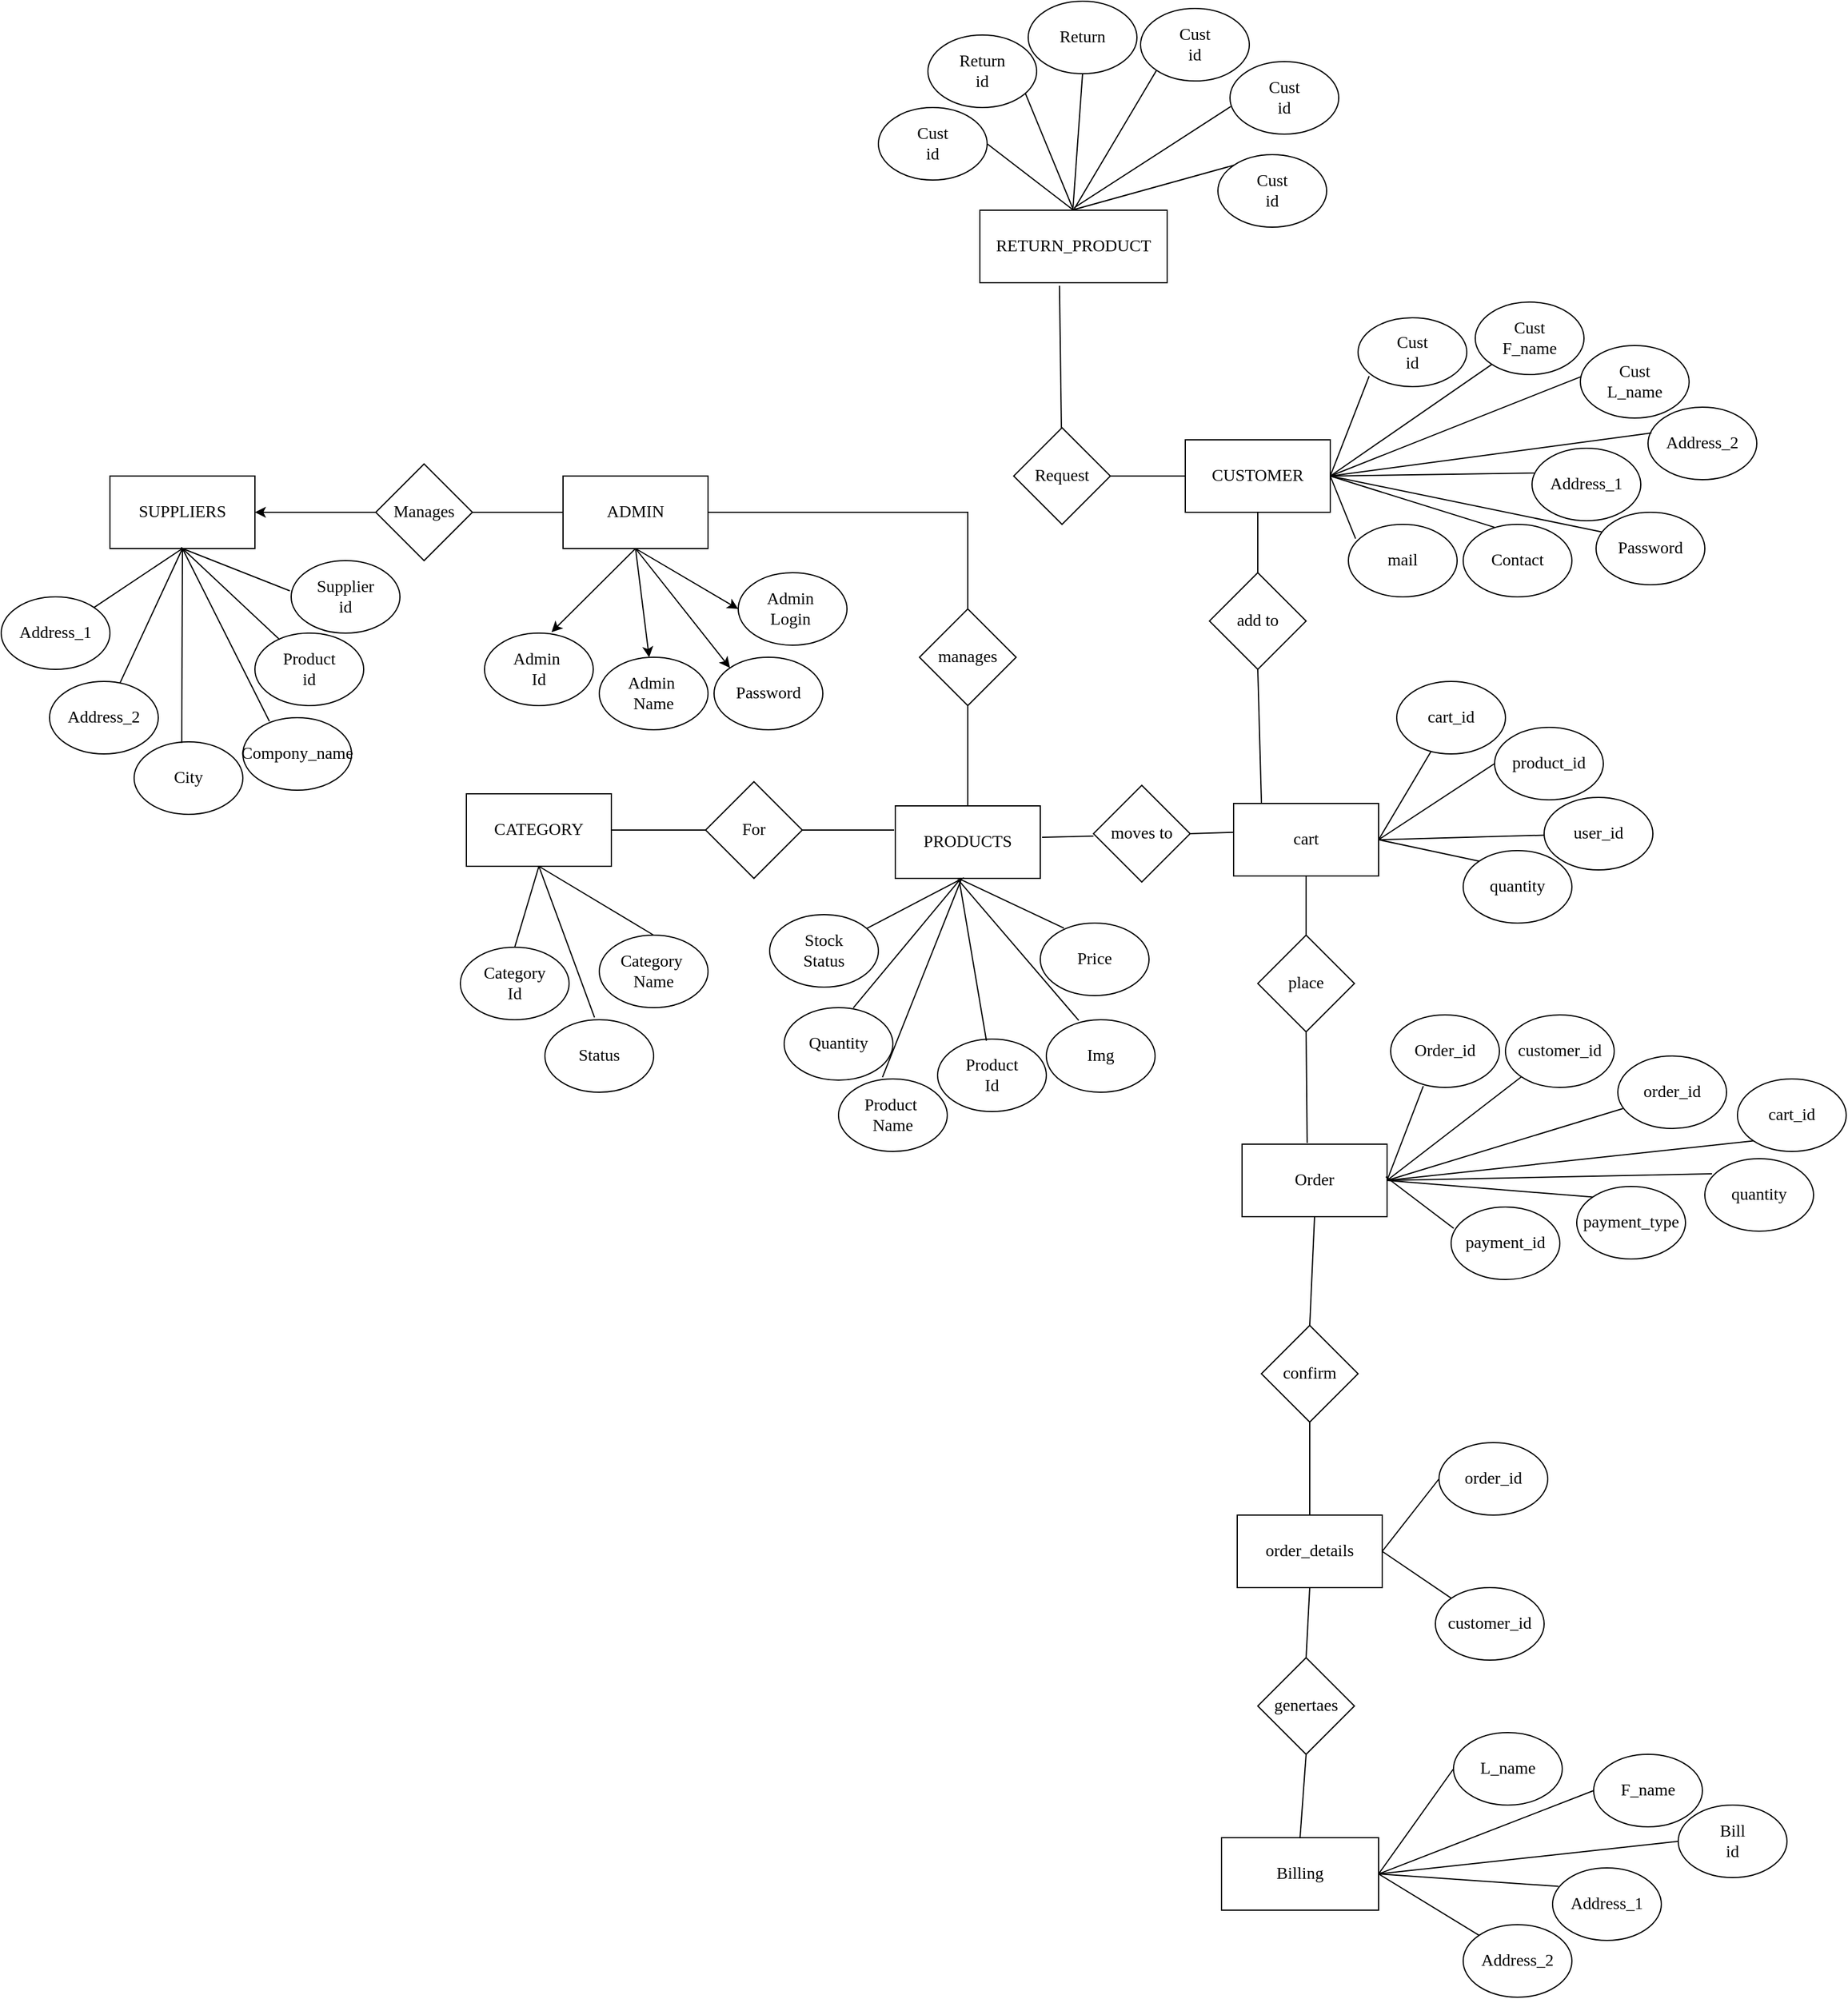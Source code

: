<mxfile>
    <diagram id="DaXE-o2KZrVlD39p2i48" name="Page-1">
        <mxGraphModel dx="4779" dy="4409" grid="0" gridSize="10" guides="1" tooltips="1" connect="1" arrows="1" fold="1" page="1" pageScale="1" pageWidth="1169" pageHeight="1654" background="#ffffff" math="0" shadow="0">
            <root>
                <mxCell id="0"/>
                <mxCell id="1" parent="0"/>
                <mxCell id="168" style="edgeStyle=none;html=1;exitX=0.5;exitY=1;exitDx=0;exitDy=0;entryX=0.616;entryY=-0.012;entryDx=0;entryDy=0;entryPerimeter=0;fillColor=none;strokeColor=#000000;fontColor=#000000;fontFamily=Times New Roman;fontSize=14;" parent="1" source="2" target="3" edge="1">
                    <mxGeometry relative="1" as="geometry"/>
                </mxCell>
                <mxCell id="169" style="edgeStyle=none;html=1;exitX=0.5;exitY=1;exitDx=0;exitDy=0;fillColor=none;strokeColor=#000000;fontColor=#000000;fontFamily=Times New Roman;fontSize=14;" parent="1" source="2" target="4" edge="1">
                    <mxGeometry relative="1" as="geometry"/>
                </mxCell>
                <mxCell id="170" style="edgeStyle=none;html=1;exitX=0.5;exitY=1;exitDx=0;exitDy=0;entryX=0;entryY=0;entryDx=0;entryDy=0;fillColor=none;strokeColor=#000000;fontColor=#000000;fontFamily=Times New Roman;fontSize=14;" parent="1" source="2" target="5" edge="1">
                    <mxGeometry relative="1" as="geometry"/>
                </mxCell>
                <mxCell id="171" style="edgeStyle=none;html=1;exitX=0.5;exitY=1;exitDx=0;exitDy=0;entryX=0;entryY=0.5;entryDx=0;entryDy=0;fillColor=none;strokeColor=#000000;fontColor=#000000;fontFamily=Times New Roman;fontSize=14;" parent="1" source="2" target="6" edge="1">
                    <mxGeometry relative="1" as="geometry"/>
                </mxCell>
                <mxCell id="2" value="ADMIN" style="rounded=0;whiteSpace=wrap;html=1;fillColor=none;strokeColor=#000000;fontColor=#000000;fontFamily=Times New Roman;fontSize=14;" parent="1" vertex="1">
                    <mxGeometry x="357" y="232" width="120" height="60" as="geometry"/>
                </mxCell>
                <mxCell id="3" value="Admin&amp;nbsp;&lt;br style=&quot;font-size: 14px;&quot;&gt;Id" style="ellipse;whiteSpace=wrap;html=1;fillColor=none;strokeColor=#000000;fontColor=#000000;fontFamily=Times New Roman;fontSize=14;" parent="1" vertex="1">
                    <mxGeometry x="292" y="362" width="90" height="60" as="geometry"/>
                </mxCell>
                <mxCell id="4" value="Admin&amp;nbsp;&lt;br style=&quot;font-size: 14px;&quot;&gt;Name" style="ellipse;whiteSpace=wrap;html=1;fillColor=none;strokeColor=#000000;fontColor=#000000;fontFamily=Times New Roman;fontSize=14;" parent="1" vertex="1">
                    <mxGeometry x="387" y="382" width="90" height="60" as="geometry"/>
                </mxCell>
                <mxCell id="5" value="Password" style="ellipse;whiteSpace=wrap;html=1;fillColor=none;strokeColor=#000000;fontColor=#000000;fontFamily=Times New Roman;fontSize=14;" parent="1" vertex="1">
                    <mxGeometry x="482" y="382" width="90" height="60" as="geometry"/>
                </mxCell>
                <mxCell id="6" value="Admin&amp;nbsp;&lt;br style=&quot;font-size: 14px;&quot;&gt;Login&amp;nbsp;" style="ellipse;whiteSpace=wrap;html=1;fillColor=none;strokeColor=#000000;fontColor=#000000;fontFamily=Times New Roman;fontSize=14;" parent="1" vertex="1">
                    <mxGeometry x="502" y="312" width="90" height="60" as="geometry"/>
                </mxCell>
                <mxCell id="13" value="manages" style="rhombus;whiteSpace=wrap;html=1;fillColor=none;strokeColor=#000000;fontColor=#000000;fontFamily=Times New Roman;fontSize=14;" parent="1" vertex="1">
                    <mxGeometry x="652" y="342" width="80" height="80" as="geometry"/>
                </mxCell>
                <mxCell id="14" value="" style="endArrow=none;html=1;entryX=0.5;entryY=0;entryDx=0;entryDy=0;exitX=1;exitY=0.5;exitDx=0;exitDy=0;rounded=0;fillColor=none;strokeColor=#000000;fontColor=#000000;fontFamily=Times New Roman;fontSize=14;" parent="1" source="2" target="13" edge="1">
                    <mxGeometry width="50" height="50" relative="1" as="geometry">
                        <mxPoint x="272" y="252" as="sourcePoint"/>
                        <mxPoint x="322" y="202" as="targetPoint"/>
                        <Array as="points">
                            <mxPoint x="692" y="262"/>
                        </Array>
                    </mxGeometry>
                </mxCell>
                <mxCell id="15" value="PRODUCTS" style="rounded=0;whiteSpace=wrap;html=1;fillColor=none;strokeColor=#000000;fontColor=#000000;fontFamily=Times New Roman;fontSize=14;" parent="1" vertex="1">
                    <mxGeometry x="632" y="505" width="120" height="60" as="geometry"/>
                </mxCell>
                <mxCell id="18" value="Product&lt;br style=&quot;font-size: 14px;&quot;&gt;Id" style="ellipse;whiteSpace=wrap;html=1;fillColor=none;strokeColor=#000000;fontColor=#000000;fontFamily=Times New Roman;fontSize=14;" parent="1" vertex="1">
                    <mxGeometry x="667" y="698" width="90" height="60" as="geometry"/>
                </mxCell>
                <mxCell id="19" value="Product&amp;nbsp;&lt;br style=&quot;font-size: 14px;&quot;&gt;Name" style="ellipse;whiteSpace=wrap;html=1;fillColor=none;strokeColor=#000000;fontColor=#000000;fontFamily=Times New Roman;fontSize=14;" parent="1" vertex="1">
                    <mxGeometry x="585" y="731" width="90" height="60" as="geometry"/>
                </mxCell>
                <mxCell id="20" value="Stock&lt;br style=&quot;font-size: 14px;&quot;&gt;Status" style="ellipse;whiteSpace=wrap;html=1;fillColor=none;strokeColor=#000000;fontColor=#000000;fontFamily=Times New Roman;fontSize=14;" parent="1" vertex="1">
                    <mxGeometry x="528" y="595" width="90" height="60" as="geometry"/>
                </mxCell>
                <mxCell id="21" value="Img" style="ellipse;whiteSpace=wrap;html=1;fillColor=none;strokeColor=#000000;fontColor=#000000;fontFamily=Times New Roman;fontSize=14;" parent="1" vertex="1">
                    <mxGeometry x="757" y="682" width="90" height="60" as="geometry"/>
                </mxCell>
                <mxCell id="28" value="Quantity" style="ellipse;whiteSpace=wrap;html=1;fillColor=none;strokeColor=#000000;fontColor=#000000;fontFamily=Times New Roman;fontSize=14;" parent="1" vertex="1">
                    <mxGeometry x="540" y="672" width="90" height="60" as="geometry"/>
                </mxCell>
                <mxCell id="29" value="Category&lt;br style=&quot;font-size: 14px;&quot;&gt;Id" style="ellipse;whiteSpace=wrap;html=1;fillColor=none;strokeColor=#000000;fontColor=#000000;fontFamily=Times New Roman;fontSize=14;" parent="1" vertex="1">
                    <mxGeometry x="272" y="622" width="90" height="60" as="geometry"/>
                </mxCell>
                <mxCell id="30" value="CATEGORY" style="rounded=0;whiteSpace=wrap;html=1;fillColor=none;strokeColor=#000000;fontColor=#000000;fontFamily=Times New Roman;fontSize=14;" parent="1" vertex="1">
                    <mxGeometry x="277" y="495" width="120" height="60" as="geometry"/>
                </mxCell>
                <mxCell id="32" value="For" style="rhombus;whiteSpace=wrap;html=1;fillColor=none;strokeColor=#000000;fontColor=#000000;fontFamily=Times New Roman;fontSize=14;" parent="1" vertex="1">
                    <mxGeometry x="475" y="485" width="80" height="80" as="geometry"/>
                </mxCell>
                <mxCell id="35" value="Category&amp;nbsp;&lt;br style=&quot;font-size: 14px;&quot;&gt;Name" style="ellipse;whiteSpace=wrap;html=1;fillColor=none;strokeColor=#000000;fontColor=#000000;fontFamily=Times New Roman;fontSize=14;" parent="1" vertex="1">
                    <mxGeometry x="387" y="612" width="90" height="60" as="geometry"/>
                </mxCell>
                <mxCell id="38" value="Status" style="ellipse;whiteSpace=wrap;html=1;fillColor=none;strokeColor=#000000;fontColor=#000000;fontFamily=Times New Roman;fontSize=14;" parent="1" vertex="1">
                    <mxGeometry x="342" y="682" width="90" height="60" as="geometry"/>
                </mxCell>
                <mxCell id="40" value="moves to" style="rhombus;whiteSpace=wrap;html=1;fillColor=none;strokeColor=#000000;fontColor=#000000;fontFamily=Times New Roman;fontSize=14;" parent="1" vertex="1">
                    <mxGeometry x="796" y="488" width="80" height="80" as="geometry"/>
                </mxCell>
                <mxCell id="42" value="Billing" style="rounded=0;whiteSpace=wrap;html=1;fillColor=none;strokeColor=#000000;fontColor=#000000;fontFamily=Times New Roman;fontSize=14;" parent="1" vertex="1">
                    <mxGeometry x="902" y="1359" width="130" height="60" as="geometry"/>
                </mxCell>
                <mxCell id="44" value="Price" style="ellipse;whiteSpace=wrap;html=1;fillColor=none;strokeColor=#000000;fontColor=#000000;fontFamily=Times New Roman;fontSize=14;" parent="1" vertex="1">
                    <mxGeometry x="752" y="602" width="90" height="60" as="geometry"/>
                </mxCell>
                <mxCell id="46" value="Bill&lt;br style=&quot;font-size: 14px;&quot;&gt;id" style="ellipse;whiteSpace=wrap;html=1;fillColor=none;strokeColor=#000000;fontColor=#000000;fontFamily=Times New Roman;fontSize=14;" parent="1" vertex="1">
                    <mxGeometry x="1280" y="1332" width="90" height="60" as="geometry"/>
                </mxCell>
                <mxCell id="47" value="F_name" style="ellipse;whiteSpace=wrap;html=1;fillColor=none;strokeColor=#000000;fontColor=#000000;fontFamily=Times New Roman;fontSize=14;" parent="1" vertex="1">
                    <mxGeometry x="1210" y="1290" width="90" height="60" as="geometry"/>
                </mxCell>
                <mxCell id="48" value="L_name" style="ellipse;whiteSpace=wrap;html=1;fillColor=none;strokeColor=#000000;fontColor=#000000;fontFamily=Times New Roman;fontSize=14;" parent="1" vertex="1">
                    <mxGeometry x="1094" y="1272" width="90" height="60" as="geometry"/>
                </mxCell>
                <mxCell id="50" value="Address_1" style="ellipse;whiteSpace=wrap;html=1;fillColor=none;strokeColor=#000000;fontColor=#000000;fontFamily=Times New Roman;fontSize=14;" parent="1" vertex="1">
                    <mxGeometry x="1176" y="1384" width="90" height="60" as="geometry"/>
                </mxCell>
                <mxCell id="52" value="Address_2" style="ellipse;whiteSpace=wrap;html=1;fillColor=none;strokeColor=#000000;fontColor=#000000;fontFamily=Times New Roman;fontSize=14;" parent="1" vertex="1">
                    <mxGeometry x="1102" y="1431" width="90" height="60" as="geometry"/>
                </mxCell>
                <mxCell id="57" value="add to" style="rhombus;whiteSpace=wrap;html=1;fillColor=none;strokeColor=#000000;fontColor=#000000;fontFamily=Times New Roman;fontSize=14;" parent="1" vertex="1">
                    <mxGeometry x="892" y="312" width="80" height="80" as="geometry"/>
                </mxCell>
                <mxCell id="58" value="CUSTOMER" style="rounded=0;whiteSpace=wrap;html=1;direction=east;fillColor=none;strokeColor=#000000;fontColor=#000000;fontFamily=Times New Roman;fontSize=14;" parent="1" vertex="1">
                    <mxGeometry x="872" y="202" width="120" height="60" as="geometry"/>
                </mxCell>
                <mxCell id="60" value="" style="endArrow=none;html=1;entryX=0.5;entryY=0;entryDx=0;entryDy=0;exitX=0.5;exitY=1;exitDx=0;exitDy=0;fillColor=none;strokeColor=#000000;fontColor=#000000;fontFamily=Times New Roman;fontSize=14;" parent="1" source="58" target="57" edge="1">
                    <mxGeometry width="50" height="50" relative="1" as="geometry">
                        <mxPoint x="1262" y="262" as="sourcePoint"/>
                        <mxPoint x="1312" y="212" as="targetPoint"/>
                    </mxGeometry>
                </mxCell>
                <mxCell id="61" value="Cust&lt;br style=&quot;font-size: 14px;&quot;&gt;id" style="ellipse;whiteSpace=wrap;html=1;fillColor=none;strokeColor=#000000;fontColor=#000000;fontFamily=Times New Roman;fontSize=14;" parent="1" vertex="1">
                    <mxGeometry x="1015" y="101" width="90" height="57" as="geometry"/>
                </mxCell>
                <mxCell id="62" value="Cust&lt;br style=&quot;font-size: 14px;&quot;&gt;F_name" style="ellipse;whiteSpace=wrap;html=1;fillColor=none;strokeColor=#000000;fontColor=#000000;fontFamily=Times New Roman;fontSize=14;" parent="1" vertex="1">
                    <mxGeometry x="1112" y="88" width="90" height="60" as="geometry"/>
                </mxCell>
                <mxCell id="63" value="Password" style="ellipse;whiteSpace=wrap;html=1;fillColor=none;strokeColor=#000000;fontColor=#000000;fontFamily=Times New Roman;fontSize=14;" parent="1" vertex="1">
                    <mxGeometry x="1212" y="262" width="90" height="60" as="geometry"/>
                </mxCell>
                <mxCell id="65" value="Cust&lt;br style=&quot;font-size: 14px;&quot;&gt;L_name" style="ellipse;whiteSpace=wrap;html=1;fillColor=none;strokeColor=#000000;fontColor=#000000;fontFamily=Times New Roman;fontSize=14;" parent="1" vertex="1">
                    <mxGeometry x="1199" y="124" width="90" height="60" as="geometry"/>
                </mxCell>
                <mxCell id="67" value="Address_1" style="ellipse;whiteSpace=wrap;html=1;fillColor=none;strokeColor=#000000;fontColor=#000000;fontFamily=Times New Roman;fontSize=14;" parent="1" vertex="1">
                    <mxGeometry x="1159" y="209" width="90" height="60" as="geometry"/>
                </mxCell>
                <mxCell id="68" value="Address_2" style="ellipse;whiteSpace=wrap;html=1;fillColor=none;strokeColor=#000000;fontColor=#000000;fontFamily=Times New Roman;fontSize=14;" parent="1" vertex="1">
                    <mxGeometry x="1255" y="175" width="90" height="60" as="geometry"/>
                </mxCell>
                <mxCell id="69" value="Contact" style="ellipse;whiteSpace=wrap;html=1;fillColor=none;strokeColor=#000000;fontColor=#000000;fontFamily=Times New Roman;fontSize=14;" parent="1" vertex="1">
                    <mxGeometry x="1102" y="272" width="90" height="60" as="geometry"/>
                </mxCell>
                <mxCell id="70" value="mail" style="ellipse;whiteSpace=wrap;html=1;fillColor=none;strokeColor=#000000;fontColor=#000000;fontFamily=Times New Roman;fontSize=14;" parent="1" vertex="1">
                    <mxGeometry x="1007" y="272" width="90" height="60" as="geometry"/>
                </mxCell>
                <mxCell id="79" value="Manages" style="rhombus;whiteSpace=wrap;html=1;fillColor=none;strokeColor=#000000;fontColor=#000000;fontFamily=Times New Roman;fontSize=14;" parent="1" vertex="1">
                    <mxGeometry x="202" y="222" width="80" height="80" as="geometry"/>
                </mxCell>
                <mxCell id="80" value="" style="endArrow=none;html=1;rounded=0;entryX=0;entryY=0.5;entryDx=0;entryDy=0;exitX=1;exitY=0.5;exitDx=0;exitDy=0;fillColor=none;strokeColor=#000000;fontColor=#000000;fontFamily=Times New Roman;fontSize=14;" parent="1" source="79" target="2" edge="1">
                    <mxGeometry width="50" height="50" relative="1" as="geometry">
                        <mxPoint x="352" y="332" as="sourcePoint"/>
                        <mxPoint x="402" y="282" as="targetPoint"/>
                    </mxGeometry>
                </mxCell>
                <mxCell id="81" value="SUPPLIERS" style="rounded=0;whiteSpace=wrap;html=1;fillColor=none;strokeColor=#000000;fontColor=#000000;fontFamily=Times New Roman;fontSize=14;" parent="1" vertex="1">
                    <mxGeometry x="-18" y="232" width="120" height="60" as="geometry"/>
                </mxCell>
                <mxCell id="83" value="Supplier&lt;br style=&quot;font-size: 14px;&quot;&gt;id" style="ellipse;whiteSpace=wrap;html=1;fillColor=none;strokeColor=#000000;fontColor=#000000;fontFamily=Times New Roman;fontSize=14;" parent="1" vertex="1">
                    <mxGeometry x="132" y="302" width="90" height="60" as="geometry"/>
                </mxCell>
                <mxCell id="84" value="Product&lt;br style=&quot;font-size: 14px;&quot;&gt;id" style="ellipse;whiteSpace=wrap;html=1;fillColor=none;strokeColor=#000000;fontColor=#000000;fontFamily=Times New Roman;fontSize=14;" parent="1" vertex="1">
                    <mxGeometry x="102" y="362" width="90" height="60" as="geometry"/>
                </mxCell>
                <mxCell id="89" value="Compony_name" style="ellipse;whiteSpace=wrap;html=1;fillColor=none;strokeColor=#000000;fontColor=#000000;fontFamily=Times New Roman;fontSize=14;" parent="1" vertex="1">
                    <mxGeometry x="92" y="432" width="90" height="60" as="geometry"/>
                </mxCell>
                <mxCell id="90" value="Address_1" style="ellipse;whiteSpace=wrap;html=1;fillColor=none;strokeColor=#000000;fontColor=#000000;fontFamily=Times New Roman;fontSize=14;" parent="1" vertex="1">
                    <mxGeometry x="-108" y="332" width="90" height="60" as="geometry"/>
                </mxCell>
                <mxCell id="91" value="Address_2" style="ellipse;whiteSpace=wrap;html=1;fillColor=none;strokeColor=#000000;fontColor=#000000;fontFamily=Times New Roman;fontSize=14;" parent="1" vertex="1">
                    <mxGeometry x="-68" y="402" width="90" height="60" as="geometry"/>
                </mxCell>
                <mxCell id="92" value="City" style="ellipse;whiteSpace=wrap;html=1;fillColor=none;strokeColor=#000000;fontColor=#000000;fontFamily=Times New Roman;fontSize=14;" parent="1" vertex="1">
                    <mxGeometry x="2" y="452" width="90" height="60" as="geometry"/>
                </mxCell>
                <mxCell id="98" value="Request" style="rhombus;whiteSpace=wrap;html=1;fillColor=none;strokeColor=#000000;fontColor=#000000;fontFamily=Times New Roman;fontSize=14;" parent="1" vertex="1">
                    <mxGeometry x="730" y="192" width="80" height="80" as="geometry"/>
                </mxCell>
                <mxCell id="99" value="RETURN_PRODUCT" style="rounded=0;whiteSpace=wrap;html=1;fillColor=none;strokeColor=#000000;fontColor=#000000;fontFamily=Times New Roman;fontSize=14;" parent="1" vertex="1">
                    <mxGeometry x="702" y="12" width="155" height="60" as="geometry"/>
                </mxCell>
                <mxCell id="102" value="Return&lt;br style=&quot;font-size: 14px;&quot;&gt;id" style="ellipse;whiteSpace=wrap;html=1;fillColor=none;strokeColor=#000000;fontColor=#000000;fontFamily=Times New Roman;fontSize=14;" parent="1" vertex="1">
                    <mxGeometry x="659" y="-133" width="90" height="60" as="geometry"/>
                </mxCell>
                <mxCell id="103" value="Return" style="ellipse;whiteSpace=wrap;html=1;fillColor=none;strokeColor=#000000;fontColor=#000000;fontFamily=Times New Roman;fontSize=14;" parent="1" vertex="1">
                    <mxGeometry x="742" y="-161" width="90" height="60" as="geometry"/>
                </mxCell>
                <mxCell id="104" value="Cust&lt;br style=&quot;font-size: 14px;&quot;&gt;id" style="ellipse;whiteSpace=wrap;html=1;fillColor=none;strokeColor=#000000;fontColor=#000000;fontFamily=Times New Roman;fontSize=14;" parent="1" vertex="1">
                    <mxGeometry x="909" y="-111" width="90" height="60" as="geometry"/>
                </mxCell>
                <mxCell id="105" value="Cust&lt;br style=&quot;font-size: 14px;&quot;&gt;id" style="ellipse;whiteSpace=wrap;html=1;fillColor=none;strokeColor=#000000;fontColor=#000000;fontFamily=Times New Roman;fontSize=14;" parent="1" vertex="1">
                    <mxGeometry x="899" y="-34" width="90" height="60" as="geometry"/>
                </mxCell>
                <mxCell id="106" value="Cust&lt;br style=&quot;font-size: 14px;&quot;&gt;id" style="ellipse;whiteSpace=wrap;html=1;fillColor=none;strokeColor=#000000;fontColor=#000000;fontFamily=Times New Roman;fontSize=14;" parent="1" vertex="1">
                    <mxGeometry x="835" y="-155" width="90" height="60" as="geometry"/>
                </mxCell>
                <mxCell id="107" value="Cust&lt;br style=&quot;font-size: 14px;&quot;&gt;id" style="ellipse;whiteSpace=wrap;html=1;fillColor=none;strokeColor=#000000;fontColor=#000000;fontFamily=Times New Roman;fontSize=14;" parent="1" vertex="1">
                    <mxGeometry x="618" y="-73" width="90" height="60" as="geometry"/>
                </mxCell>
                <mxCell id="115" value="Order" style="rounded=0;whiteSpace=wrap;html=1;fillColor=none;strokeColor=#000000;fontColor=#000000;fontFamily=Times New Roman;fontSize=14;" parent="1" vertex="1">
                    <mxGeometry x="919" y="785" width="120" height="60" as="geometry"/>
                </mxCell>
                <mxCell id="116" value="customer_id" style="ellipse;whiteSpace=wrap;html=1;fillColor=none;strokeColor=#000000;fontColor=#000000;fontFamily=Times New Roman;fontSize=14;" parent="1" vertex="1">
                    <mxGeometry x="1137" y="678" width="90" height="60" as="geometry"/>
                </mxCell>
                <mxCell id="117" value="Order_id" style="ellipse;whiteSpace=wrap;html=1;fillColor=none;strokeColor=#000000;fontColor=#000000;fontFamily=Times New Roman;fontSize=14;" parent="1" vertex="1">
                    <mxGeometry x="1042" y="678" width="90" height="60" as="geometry"/>
                </mxCell>
                <mxCell id="118" value="cart_id" style="ellipse;whiteSpace=wrap;html=1;fillColor=none;strokeColor=#000000;fontColor=#000000;fontFamily=Times New Roman;fontSize=14;" parent="1" vertex="1">
                    <mxGeometry x="1329" y="731" width="90" height="60" as="geometry"/>
                </mxCell>
                <mxCell id="119" value="order_id" style="ellipse;whiteSpace=wrap;html=1;fillColor=none;strokeColor=#000000;fontColor=#000000;fontFamily=Times New Roman;fontSize=14;" parent="1" vertex="1">
                    <mxGeometry x="1230" y="712" width="90" height="60" as="geometry"/>
                </mxCell>
                <mxCell id="120" value="payment_type" style="ellipse;whiteSpace=wrap;html=1;fillColor=none;strokeColor=#000000;fontColor=#000000;fontFamily=Times New Roman;fontSize=14;" parent="1" vertex="1">
                    <mxGeometry x="1196" y="820" width="90" height="60" as="geometry"/>
                </mxCell>
                <mxCell id="121" value="payment_id" style="ellipse;whiteSpace=wrap;html=1;fillColor=none;strokeColor=#000000;fontColor=#000000;fontFamily=Times New Roman;fontSize=14;" parent="1" vertex="1">
                    <mxGeometry x="1092" y="837" width="90" height="60" as="geometry"/>
                </mxCell>
                <mxCell id="122" value="quantity" style="ellipse;whiteSpace=wrap;html=1;fillColor=none;strokeColor=#000000;fontColor=#000000;fontFamily=Times New Roman;fontSize=14;" parent="1" vertex="1">
                    <mxGeometry x="1302" y="797" width="90" height="60" as="geometry"/>
                </mxCell>
                <mxCell id="134" value="confirm" style="rhombus;whiteSpace=wrap;html=1;fillColor=none;strokeColor=#000000;fontColor=#000000;fontFamily=Times New Roman;fontSize=14;" parent="1" vertex="1">
                    <mxGeometry x="935" y="935" width="80" height="80" as="geometry"/>
                </mxCell>
                <mxCell id="139" value="order_details" style="rounded=0;whiteSpace=wrap;html=1;fillColor=none;strokeColor=#000000;fontColor=#000000;fontFamily=Times New Roman;fontSize=14;" parent="1" vertex="1">
                    <mxGeometry x="915" y="1092" width="120" height="60" as="geometry"/>
                </mxCell>
                <mxCell id="141" value="customer_id" style="ellipse;whiteSpace=wrap;html=1;fillColor=none;strokeColor=#000000;fontColor=#000000;fontFamily=Times New Roman;fontSize=14;" parent="1" vertex="1">
                    <mxGeometry x="1079" y="1152" width="90" height="60" as="geometry"/>
                </mxCell>
                <mxCell id="142" value="order_id" style="ellipse;whiteSpace=wrap;html=1;fillColor=none;strokeColor=#000000;fontColor=#000000;fontFamily=Times New Roman;fontSize=14;" parent="1" vertex="1">
                    <mxGeometry x="1082" y="1032" width="90" height="60" as="geometry"/>
                </mxCell>
                <mxCell id="145" value="genertaes" style="rhombus;whiteSpace=wrap;html=1;fillColor=none;strokeColor=#000000;fontColor=#000000;fontFamily=Times New Roman;fontSize=14;" parent="1" vertex="1">
                    <mxGeometry x="932" y="1210" width="80" height="80" as="geometry"/>
                </mxCell>
                <mxCell id="146" value="" style="endArrow=none;html=1;entryX=0.5;entryY=1;entryDx=0;entryDy=0;exitX=0.5;exitY=0;exitDx=0;exitDy=0;fillColor=none;strokeColor=#000000;fontColor=#000000;fontFamily=Times New Roman;fontSize=14;" parent="1" source="145" target="139" edge="1">
                    <mxGeometry width="50" height="50" relative="1" as="geometry">
                        <mxPoint x="1192" y="1002" as="sourcePoint"/>
                        <mxPoint x="1242" y="952" as="targetPoint"/>
                    </mxGeometry>
                </mxCell>
                <mxCell id="147" value="" style="endArrow=none;html=1;entryX=0.5;entryY=1;entryDx=0;entryDy=0;exitX=0.5;exitY=0;exitDx=0;exitDy=0;fillColor=none;strokeColor=#000000;fontColor=#000000;fontFamily=Times New Roman;fontSize=14;" parent="1" source="42" target="145" edge="1">
                    <mxGeometry width="50" height="50" relative="1" as="geometry">
                        <mxPoint x="1192" y="1002" as="sourcePoint"/>
                        <mxPoint x="1242" y="952" as="targetPoint"/>
                    </mxGeometry>
                </mxCell>
                <mxCell id="148" value="cart" style="rounded=0;whiteSpace=wrap;html=1;fillColor=none;strokeColor=#000000;fontColor=#000000;fontFamily=Times New Roman;fontSize=14;" parent="1" vertex="1">
                    <mxGeometry x="912" y="503" width="120" height="60" as="geometry"/>
                </mxCell>
                <mxCell id="150" value="place" style="rhombus;whiteSpace=wrap;html=1;fillColor=none;strokeColor=#000000;fontColor=#000000;fontFamily=Times New Roman;fontSize=14;" parent="1" vertex="1">
                    <mxGeometry x="932" y="612" width="80" height="80" as="geometry"/>
                </mxCell>
                <mxCell id="153" value="cart_id" style="ellipse;whiteSpace=wrap;html=1;fillColor=none;strokeColor=#000000;fontColor=#000000;fontFamily=Times New Roman;fontSize=14;" parent="1" vertex="1">
                    <mxGeometry x="1047" y="402" width="90" height="60" as="geometry"/>
                </mxCell>
                <mxCell id="154" value="product_id" style="ellipse;whiteSpace=wrap;html=1;fillColor=none;strokeColor=#000000;fontColor=#000000;fontFamily=Times New Roman;fontSize=14;" parent="1" vertex="1">
                    <mxGeometry x="1128" y="440" width="90" height="60" as="geometry"/>
                </mxCell>
                <mxCell id="155" value="user_id" style="ellipse;whiteSpace=wrap;html=1;fillColor=none;strokeColor=#000000;fontColor=#000000;fontFamily=Times New Roman;fontSize=14;" parent="1" vertex="1">
                    <mxGeometry x="1169" y="498" width="90" height="60" as="geometry"/>
                </mxCell>
                <mxCell id="159" value="quantity" style="ellipse;whiteSpace=wrap;html=1;fillColor=none;strokeColor=#000000;fontColor=#000000;fontFamily=Times New Roman;fontSize=14;" parent="1" vertex="1">
                    <mxGeometry x="1102" y="542" width="90" height="60" as="geometry"/>
                </mxCell>
                <mxCell id="227" value="" style="endArrow=none;html=1;entryX=0.5;entryY=1;entryDx=0;entryDy=0;exitX=0.5;exitY=0;exitDx=0;exitDy=0;fillColor=none;strokeColor=#000000;fontColor=#000000;fontFamily=Times New Roman;fontSize=14;" parent="1" source="134" target="115" edge="1">
                    <mxGeometry width="50" height="50" relative="1" as="geometry">
                        <mxPoint x="832" y="922" as="sourcePoint"/>
                        <mxPoint x="882" y="872" as="targetPoint"/>
                    </mxGeometry>
                </mxCell>
                <mxCell id="ylkIkgIqxPqcDmFFb2RJ-252" value="" style="endArrow=none;html=1;rounded=0;entryX=0.5;entryY=1;entryDx=0;entryDy=0;strokeColor=#000000;fontFamily=Times New Roman;fontSize=14;" parent="1" source="90" target="81" edge="1">
                    <mxGeometry width="50" height="50" relative="1" as="geometry">
                        <mxPoint x="32" y="346" as="sourcePoint"/>
                        <mxPoint x="82" y="296" as="targetPoint"/>
                    </mxGeometry>
                </mxCell>
                <mxCell id="ylkIkgIqxPqcDmFFb2RJ-253" value="" style="endArrow=none;html=1;rounded=0;entryX=0.5;entryY=1;entryDx=0;entryDy=0;strokeColor=#000000;fontFamily=Times New Roman;fontSize=14;" parent="1" source="91" target="81" edge="1">
                    <mxGeometry width="50" height="50" relative="1" as="geometry">
                        <mxPoint x="-21.18" y="350.787" as="sourcePoint"/>
                        <mxPoint x="37" y="296" as="targetPoint"/>
                    </mxGeometry>
                </mxCell>
                <mxCell id="ylkIkgIqxPqcDmFFb2RJ-255" value="" style="endArrow=none;html=1;rounded=0;entryX=0.5;entryY=1;entryDx=0;entryDy=0;exitX=0.438;exitY=0.012;exitDx=0;exitDy=0;exitPerimeter=0;strokeColor=#000000;fontFamily=Times New Roman;fontSize=14;" parent="1" source="92" target="81" edge="1">
                    <mxGeometry width="50" height="50" relative="1" as="geometry">
                        <mxPoint x="42" y="446" as="sourcePoint"/>
                        <mxPoint x="114.18" y="413.21" as="targetPoint"/>
                    </mxGeometry>
                </mxCell>
                <mxCell id="ylkIkgIqxPqcDmFFb2RJ-256" value="" style="endArrow=none;html=1;rounded=0;exitX=0.244;exitY=0.05;exitDx=0;exitDy=0;exitPerimeter=0;entryX=0.5;entryY=1;entryDx=0;entryDy=0;strokeColor=#000000;fontFamily=Times New Roman;fontSize=14;" parent="1" source="89" target="81" edge="1">
                    <mxGeometry width="50" height="50" relative="1" as="geometry">
                        <mxPoint x="8.82" y="380.787" as="sourcePoint"/>
                        <mxPoint x="82" y="332" as="targetPoint"/>
                    </mxGeometry>
                </mxCell>
                <mxCell id="ylkIkgIqxPqcDmFFb2RJ-257" value="" style="endArrow=none;html=1;rounded=0;exitX=0.227;exitY=0.09;exitDx=0;exitDy=0;exitPerimeter=0;strokeColor=#000000;fontFamily=Times New Roman;fontSize=14;" parent="1" source="84" edge="1">
                    <mxGeometry width="50" height="50" relative="1" as="geometry">
                        <mxPoint x="18.82" y="390.787" as="sourcePoint"/>
                        <mxPoint x="41" y="291" as="targetPoint"/>
                    </mxGeometry>
                </mxCell>
                <mxCell id="ylkIkgIqxPqcDmFFb2RJ-258" value="" style="endArrow=none;html=1;rounded=0;exitX=-0.013;exitY=0.417;exitDx=0;exitDy=0;exitPerimeter=0;strokeColor=#000000;fontFamily=Times New Roman;fontSize=14;" parent="1" source="83" edge="1">
                    <mxGeometry width="50" height="50" relative="1" as="geometry">
                        <mxPoint x="28.82" y="400.787" as="sourcePoint"/>
                        <mxPoint x="42" y="292" as="targetPoint"/>
                    </mxGeometry>
                </mxCell>
                <mxCell id="ylkIkgIqxPqcDmFFb2RJ-260" value="" style="endArrow=none;html=1;rounded=0;entryX=0.5;entryY=1;entryDx=0;entryDy=0;exitX=0.456;exitY=-0.033;exitDx=0;exitDy=0;exitPerimeter=0;strokeColor=#000000;fontFamily=Times New Roman;fontSize=14;" parent="1" source="38" target="30" edge="1">
                    <mxGeometry width="50" height="50" relative="1" as="geometry">
                        <mxPoint x="358.82" y="624.787" as="sourcePoint"/>
                        <mxPoint x="432" y="576" as="targetPoint"/>
                    </mxGeometry>
                </mxCell>
                <mxCell id="ylkIkgIqxPqcDmFFb2RJ-262" value="" style="endArrow=none;html=1;rounded=0;entryX=0.473;entryY=0.99;entryDx=0;entryDy=0;entryPerimeter=0;strokeColor=#000000;fontFamily=Times New Roman;fontSize=14;" parent="1" source="20" target="15" edge="1">
                    <mxGeometry width="50" height="50" relative="1" as="geometry">
                        <mxPoint x="666" y="644" as="sourcePoint"/>
                        <mxPoint x="716" y="594" as="targetPoint"/>
                    </mxGeometry>
                </mxCell>
                <mxCell id="ylkIkgIqxPqcDmFFb2RJ-264" value="" style="endArrow=none;html=1;rounded=0;exitX=0.636;exitY=0.003;exitDx=0;exitDy=0;exitPerimeter=0;entryX=0.455;entryY=0.995;entryDx=0;entryDy=0;entryPerimeter=0;strokeColor=#000000;fontFamily=Times New Roman;fontSize=14;" parent="1" source="28" target="15" edge="1">
                    <mxGeometry width="50" height="50" relative="1" as="geometry">
                        <mxPoint x="645.42" y="722.18" as="sourcePoint"/>
                        <mxPoint x="689" y="566" as="targetPoint"/>
                    </mxGeometry>
                </mxCell>
                <mxCell id="ylkIkgIqxPqcDmFFb2RJ-265" value="" style="endArrow=none;html=1;rounded=0;exitX=0.404;exitY=-0.023;exitDx=0;exitDy=0;exitPerimeter=0;entryX=0.455;entryY=1.014;entryDx=0;entryDy=0;entryPerimeter=0;strokeColor=#000000;fontFamily=Times New Roman;fontSize=14;" parent="1" source="19" target="15" edge="1">
                    <mxGeometry width="50" height="50" relative="1" as="geometry">
                        <mxPoint x="620.42" y="712.18" as="sourcePoint"/>
                        <mxPoint x="687" y="591" as="targetPoint"/>
                    </mxGeometry>
                </mxCell>
                <mxCell id="ylkIkgIqxPqcDmFFb2RJ-266" value="" style="endArrow=none;html=1;rounded=0;exitX=0.449;exitY=0.023;exitDx=0;exitDy=0;exitPerimeter=0;entryX=0.44;entryY=1.014;entryDx=0;entryDy=0;entryPerimeter=0;strokeColor=#000000;fontFamily=Times New Roman;fontSize=14;" parent="1" source="18" target="15" edge="1">
                    <mxGeometry width="50" height="50" relative="1" as="geometry">
                        <mxPoint x="630.42" y="722.18" as="sourcePoint"/>
                        <mxPoint x="704" y="590" as="targetPoint"/>
                    </mxGeometry>
                </mxCell>
                <mxCell id="ylkIkgIqxPqcDmFFb2RJ-267" value="" style="endArrow=none;html=1;rounded=0;exitX=0.298;exitY=0.01;exitDx=0;exitDy=0;exitPerimeter=0;entryX=0.431;entryY=1.014;entryDx=0;entryDy=0;entryPerimeter=0;strokeColor=#000000;fontFamily=Times New Roman;fontSize=14;" parent="1" source="21" target="15" edge="1">
                    <mxGeometry width="50" height="50" relative="1" as="geometry">
                        <mxPoint x="640.42" y="732.18" as="sourcePoint"/>
                        <mxPoint x="715" y="584" as="targetPoint"/>
                    </mxGeometry>
                </mxCell>
                <mxCell id="ylkIkgIqxPqcDmFFb2RJ-268" value="" style="endArrow=none;html=1;rounded=0;exitX=0.218;exitY=0.07;exitDx=0;exitDy=0;exitPerimeter=0;entryX=0.44;entryY=1.005;entryDx=0;entryDy=0;entryPerimeter=0;strokeColor=#000000;fontFamily=Times New Roman;fontSize=14;" parent="1" source="44" target="15" edge="1">
                    <mxGeometry width="50" height="50" relative="1" as="geometry">
                        <mxPoint x="650.42" y="742.18" as="sourcePoint"/>
                        <mxPoint x="747" y="586" as="targetPoint"/>
                    </mxGeometry>
                </mxCell>
                <mxCell id="ylkIkgIqxPqcDmFFb2RJ-269" value="" style="endArrow=none;html=1;rounded=0;exitX=1;exitY=0.5;exitDx=0;exitDy=0;entryX=0.102;entryY=0.847;entryDx=0;entryDy=0;entryPerimeter=0;strokeColor=#000000;fontFamily=Times New Roman;fontSize=14;" parent="1" source="58" target="61" edge="1">
                    <mxGeometry width="50" height="50" relative="1" as="geometry">
                        <mxPoint x="1025.42" y="286.18" as="sourcePoint"/>
                        <mxPoint x="1102" y="169.0" as="targetPoint"/>
                    </mxGeometry>
                </mxCell>
                <mxCell id="ylkIkgIqxPqcDmFFb2RJ-272" value="" style="endArrow=none;html=1;rounded=0;exitX=1;exitY=0.5;exitDx=0;exitDy=0;strokeColor=#000000;fontFamily=Times New Roman;fontSize=14;" parent="1" source="58" target="62" edge="1">
                    <mxGeometry width="50" height="50" relative="1" as="geometry">
                        <mxPoint x="1043" y="282" as="sourcePoint"/>
                        <mxPoint x="1119.58" y="164.82" as="targetPoint"/>
                    </mxGeometry>
                </mxCell>
                <mxCell id="ylkIkgIqxPqcDmFFb2RJ-273" value="" style="endArrow=none;html=1;rounded=0;exitX=1;exitY=0.5;exitDx=0;exitDy=0;entryX=0.001;entryY=0.432;entryDx=0;entryDy=0;entryPerimeter=0;strokeColor=#000000;fontFamily=Times New Roman;fontSize=14;" parent="1" source="58" target="65" edge="1">
                    <mxGeometry width="50" height="50" relative="1" as="geometry">
                        <mxPoint x="1085" y="278.18" as="sourcePoint"/>
                        <mxPoint x="1161.58" y="161.0" as="targetPoint"/>
                    </mxGeometry>
                </mxCell>
                <mxCell id="ylkIkgIqxPqcDmFFb2RJ-274" value="" style="endArrow=none;html=1;rounded=0;exitX=1;exitY=0.5;exitDx=0;exitDy=0;entryX=0.031;entryY=0.357;entryDx=0;entryDy=0;entryPerimeter=0;strokeColor=#000000;fontFamily=Times New Roman;fontSize=14;" parent="1" source="58" target="68" edge="1">
                    <mxGeometry width="50" height="50" relative="1" as="geometry">
                        <mxPoint x="1052" y="292" as="sourcePoint"/>
                        <mxPoint x="1128.58" y="174.82" as="targetPoint"/>
                    </mxGeometry>
                </mxCell>
                <mxCell id="ylkIkgIqxPqcDmFFb2RJ-275" value="" style="endArrow=none;html=1;rounded=0;exitX=1;exitY=0.5;exitDx=0;exitDy=0;entryX=0.021;entryY=0.342;entryDx=0;entryDy=0;entryPerimeter=0;strokeColor=#000000;fontFamily=Times New Roman;fontSize=14;" parent="1" source="58" target="67" edge="1">
                    <mxGeometry width="50" height="50" relative="1" as="geometry">
                        <mxPoint x="1044" y="359.18" as="sourcePoint"/>
                        <mxPoint x="1120.58" y="242.0" as="targetPoint"/>
                    </mxGeometry>
                </mxCell>
                <mxCell id="ylkIkgIqxPqcDmFFb2RJ-277" value="" style="endArrow=none;html=1;rounded=0;exitX=1;exitY=0.5;exitDx=0;exitDy=0;entryX=0.051;entryY=0.271;entryDx=0;entryDy=0;entryPerimeter=0;strokeColor=#000000;fontFamily=Times New Roman;fontSize=14;" parent="1" source="58" target="63" edge="1">
                    <mxGeometry width="50" height="50" relative="1" as="geometry">
                        <mxPoint x="1032" y="299" as="sourcePoint"/>
                        <mxPoint x="1108.58" y="181.82" as="targetPoint"/>
                    </mxGeometry>
                </mxCell>
                <mxCell id="ylkIkgIqxPqcDmFFb2RJ-278" value="" style="endArrow=none;html=1;rounded=0;exitX=1;exitY=0.5;exitDx=0;exitDy=0;entryX=0.288;entryY=0.041;entryDx=0;entryDy=0;entryPerimeter=0;strokeColor=#000000;fontFamily=Times New Roman;fontSize=14;" parent="1" source="58" target="69" edge="1">
                    <mxGeometry width="50" height="50" relative="1" as="geometry">
                        <mxPoint x="1070" y="300" as="sourcePoint"/>
                        <mxPoint x="1146.58" y="182.82" as="targetPoint"/>
                    </mxGeometry>
                </mxCell>
                <mxCell id="ylkIkgIqxPqcDmFFb2RJ-280" value="" style="endArrow=none;html=1;rounded=0;exitX=1;exitY=0.5;exitDx=0;exitDy=0;strokeColor=#000000;fontFamily=Times New Roman;fontSize=14;" parent="1" source="148" target="153" edge="1">
                    <mxGeometry width="50" height="50" relative="1" as="geometry">
                        <mxPoint x="1133" y="502" as="sourcePoint"/>
                        <mxPoint x="1183" y="452" as="targetPoint"/>
                    </mxGeometry>
                </mxCell>
                <mxCell id="ylkIkgIqxPqcDmFFb2RJ-281" value="" style="endArrow=none;html=1;rounded=0;exitX=1;exitY=0.5;exitDx=0;exitDy=0;entryX=0;entryY=0.5;entryDx=0;entryDy=0;strokeColor=#000000;fontFamily=Times New Roman;fontSize=14;" parent="1" source="148" target="154" edge="1">
                    <mxGeometry width="50" height="50" relative="1" as="geometry">
                        <mxPoint x="1182" y="498" as="sourcePoint"/>
                        <mxPoint x="1258.58" y="380.82" as="targetPoint"/>
                    </mxGeometry>
                </mxCell>
                <mxCell id="ylkIkgIqxPqcDmFFb2RJ-282" value="" style="endArrow=none;html=1;rounded=0;exitX=1;exitY=0.5;exitDx=0;exitDy=0;strokeColor=#000000;fontFamily=Times New Roman;fontSize=14;" parent="1" source="148" target="155" edge="1">
                    <mxGeometry width="50" height="50" relative="1" as="geometry">
                        <mxPoint x="1189" y="513" as="sourcePoint"/>
                        <mxPoint x="1265.58" y="395.82" as="targetPoint"/>
                    </mxGeometry>
                </mxCell>
                <mxCell id="ylkIkgIqxPqcDmFFb2RJ-283" value="" style="endArrow=none;html=1;rounded=0;exitX=1;exitY=0.5;exitDx=0;exitDy=0;entryX=0;entryY=0;entryDx=0;entryDy=0;strokeColor=#000000;fontFamily=Times New Roman;fontSize=14;" parent="1" source="148" target="159" edge="1">
                    <mxGeometry width="50" height="50" relative="1" as="geometry">
                        <mxPoint x="1173" y="529" as="sourcePoint"/>
                        <mxPoint x="1249.58" y="411.82" as="targetPoint"/>
                    </mxGeometry>
                </mxCell>
                <mxCell id="ylkIkgIqxPqcDmFFb2RJ-284" value="" style="endArrow=none;html=1;rounded=0;exitX=1;exitY=0.5;exitDx=0;exitDy=0;entryX=0.066;entryY=0.197;entryDx=0;entryDy=0;entryPerimeter=0;strokeColor=#000000;fontFamily=Times New Roman;fontSize=14;" parent="1" source="58" target="70" edge="1">
                    <mxGeometry width="50" height="50" relative="1" as="geometry">
                        <mxPoint x="1019" y="278" as="sourcePoint"/>
                        <mxPoint x="1095.58" y="160.82" as="targetPoint"/>
                    </mxGeometry>
                </mxCell>
                <mxCell id="ylkIkgIqxPqcDmFFb2RJ-285" value="" style="endArrow=none;html=1;rounded=0;exitX=1;exitY=0.5;exitDx=0;exitDy=0;entryX=0.3;entryY=0.983;entryDx=0;entryDy=0;entryPerimeter=0;strokeColor=#000000;fontFamily=Times New Roman;fontSize=14;" parent="1" source="115" target="117" edge="1">
                    <mxGeometry width="50" height="50" relative="1" as="geometry">
                        <mxPoint x="1190" y="767" as="sourcePoint"/>
                        <mxPoint x="1266.58" y="649.82" as="targetPoint"/>
                    </mxGeometry>
                </mxCell>
                <mxCell id="ylkIkgIqxPqcDmFFb2RJ-286" value="" style="endArrow=none;html=1;rounded=0;exitX=1;exitY=0.5;exitDx=0;exitDy=0;entryX=0;entryY=1;entryDx=0;entryDy=0;strokeColor=#000000;fontFamily=Times New Roman;fontSize=14;" parent="1" source="115" target="116" edge="1">
                    <mxGeometry width="50" height="50" relative="1" as="geometry">
                        <mxPoint x="1222" y="770" as="sourcePoint"/>
                        <mxPoint x="1298.58" y="652.82" as="targetPoint"/>
                    </mxGeometry>
                </mxCell>
                <mxCell id="ylkIkgIqxPqcDmFFb2RJ-287" value="" style="endArrow=none;html=1;rounded=0;exitX=1;exitY=0.5;exitDx=0;exitDy=0;entryX=0.047;entryY=0.725;entryDx=0;entryDy=0;entryPerimeter=0;strokeColor=#000000;fontFamily=Times New Roman;fontSize=14;" parent="1" source="115" target="119" edge="1">
                    <mxGeometry width="50" height="50" relative="1" as="geometry">
                        <mxPoint x="1160" y="812" as="sourcePoint"/>
                        <mxPoint x="1236.58" y="694.82" as="targetPoint"/>
                    </mxGeometry>
                </mxCell>
                <mxCell id="ylkIkgIqxPqcDmFFb2RJ-288" value="" style="endArrow=none;html=1;rounded=0;entryX=0;entryY=1;entryDx=0;entryDy=0;exitX=1;exitY=0.5;exitDx=0;exitDy=0;strokeColor=#000000;fontFamily=Times New Roman;fontSize=14;" parent="1" source="115" target="118" edge="1">
                    <mxGeometry width="50" height="50" relative="1" as="geometry">
                        <mxPoint x="1117" y="803" as="sourcePoint"/>
                        <mxPoint x="1350.58" y="679.82" as="targetPoint"/>
                    </mxGeometry>
                </mxCell>
                <mxCell id="ylkIkgIqxPqcDmFFb2RJ-289" value="" style="endArrow=none;html=1;rounded=0;exitX=1;exitY=0.5;exitDx=0;exitDy=0;entryX=0.066;entryY=0.208;entryDx=0;entryDy=0;entryPerimeter=0;strokeColor=#000000;fontFamily=Times New Roman;fontSize=14;" parent="1" source="115" target="122" edge="1">
                    <mxGeometry width="50" height="50" relative="1" as="geometry">
                        <mxPoint x="1192" y="824" as="sourcePoint"/>
                        <mxPoint x="1268.58" y="706.82" as="targetPoint"/>
                    </mxGeometry>
                </mxCell>
                <mxCell id="ylkIkgIqxPqcDmFFb2RJ-290" value="" style="endArrow=none;html=1;rounded=0;entryX=0;entryY=0;entryDx=0;entryDy=0;exitX=1;exitY=0.5;exitDx=0;exitDy=0;strokeColor=#000000;fontFamily=Times New Roman;fontSize=14;" parent="1" source="115" target="120" edge="1">
                    <mxGeometry width="50" height="50" relative="1" as="geometry">
                        <mxPoint x="1160" y="823" as="sourcePoint"/>
                        <mxPoint x="1228.58" y="705.82" as="targetPoint"/>
                    </mxGeometry>
                </mxCell>
                <mxCell id="ylkIkgIqxPqcDmFFb2RJ-292" value="" style="endArrow=none;html=1;rounded=0;exitX=1;exitY=0.5;exitDx=0;exitDy=0;entryX=0;entryY=0.5;entryDx=0;entryDy=0;strokeColor=#000000;fontFamily=Times New Roman;fontSize=14;" parent="1" source="139" target="142" edge="1">
                    <mxGeometry width="50" height="50" relative="1" as="geometry">
                        <mxPoint x="1155" y="1054" as="sourcePoint"/>
                        <mxPoint x="1231.58" y="936.82" as="targetPoint"/>
                    </mxGeometry>
                </mxCell>
                <mxCell id="ylkIkgIqxPqcDmFFb2RJ-293" value="" style="endArrow=none;html=1;rounded=0;exitX=1;exitY=0.5;exitDx=0;exitDy=0;entryX=0;entryY=0;entryDx=0;entryDy=0;strokeColor=#000000;fontFamily=Times New Roman;fontSize=14;" parent="1" source="139" target="141" edge="1">
                    <mxGeometry width="50" height="50" relative="1" as="geometry">
                        <mxPoint x="1176" y="1107" as="sourcePoint"/>
                        <mxPoint x="1252.58" y="989.82" as="targetPoint"/>
                    </mxGeometry>
                </mxCell>
                <mxCell id="ylkIkgIqxPqcDmFFb2RJ-294" value="" style="endArrow=none;html=1;rounded=0;exitX=1;exitY=0.5;exitDx=0;exitDy=0;entryX=0;entryY=0.5;entryDx=0;entryDy=0;strokeColor=#000000;fontFamily=Times New Roman;fontSize=14;" parent="1" source="42" target="48" edge="1">
                    <mxGeometry width="50" height="50" relative="1" as="geometry">
                        <mxPoint x="1242" y="1368" as="sourcePoint"/>
                        <mxPoint x="1318.58" y="1250.82" as="targetPoint"/>
                    </mxGeometry>
                </mxCell>
                <mxCell id="ylkIkgIqxPqcDmFFb2RJ-295" value="" style="endArrow=none;html=1;rounded=0;exitX=1;exitY=0.5;exitDx=0;exitDy=0;entryX=0;entryY=0.5;entryDx=0;entryDy=0;strokeColor=#000000;fontFamily=Times New Roman;fontSize=14;" parent="1" source="42" target="47" edge="1">
                    <mxGeometry width="50" height="50" relative="1" as="geometry">
                        <mxPoint x="1303" y="1329" as="sourcePoint"/>
                        <mxPoint x="1379.58" y="1211.82" as="targetPoint"/>
                    </mxGeometry>
                </mxCell>
                <mxCell id="ylkIkgIqxPqcDmFFb2RJ-296" value="" style="endArrow=none;html=1;rounded=0;exitX=1;exitY=0.5;exitDx=0;exitDy=0;entryX=0;entryY=0.5;entryDx=0;entryDy=0;strokeColor=#000000;fontFamily=Times New Roman;fontSize=14;" parent="1" source="42" target="46" edge="1">
                    <mxGeometry width="50" height="50" relative="1" as="geometry">
                        <mxPoint x="1265" y="1391" as="sourcePoint"/>
                        <mxPoint x="1341.58" y="1273.82" as="targetPoint"/>
                    </mxGeometry>
                </mxCell>
                <mxCell id="ylkIkgIqxPqcDmFFb2RJ-297" value="" style="endArrow=none;html=1;rounded=0;entryX=0.054;entryY=0.254;entryDx=0;entryDy=0;entryPerimeter=0;exitX=1;exitY=0.5;exitDx=0;exitDy=0;strokeColor=#000000;fontFamily=Times New Roman;fontSize=14;" parent="1" source="42" target="50" edge="1">
                    <mxGeometry width="50" height="50" relative="1" as="geometry">
                        <mxPoint x="1116" y="1370" as="sourcePoint"/>
                        <mxPoint x="1366.58" y="1277.82" as="targetPoint"/>
                    </mxGeometry>
                </mxCell>
                <mxCell id="ylkIkgIqxPqcDmFFb2RJ-298" value="" style="endArrow=none;html=1;rounded=0;exitX=1;exitY=0.5;exitDx=0;exitDy=0;entryX=0;entryY=0;entryDx=0;entryDy=0;strokeColor=#000000;fontFamily=Times New Roman;fontSize=14;" parent="1" source="42" target="52" edge="1">
                    <mxGeometry width="50" height="50" relative="1" as="geometry">
                        <mxPoint x="1177" y="1401" as="sourcePoint"/>
                        <mxPoint x="1253.58" y="1283.82" as="targetPoint"/>
                    </mxGeometry>
                </mxCell>
                <mxCell id="ylkIkgIqxPqcDmFFb2RJ-299" value="" style="endArrow=none;html=1;rounded=0;exitX=0.5;exitY=0;exitDx=0;exitDy=0;entryX=0.5;entryY=1;entryDx=0;entryDy=0;strokeColor=#000000;fontFamily=Times New Roman;fontSize=14;" parent="1" source="29" target="30" edge="1">
                    <mxGeometry width="50" height="50" relative="1" as="geometry">
                        <mxPoint x="153" y="684.18" as="sourcePoint"/>
                        <mxPoint x="229.58" y="567.0" as="targetPoint"/>
                    </mxGeometry>
                </mxCell>
                <mxCell id="ylkIkgIqxPqcDmFFb2RJ-300" value="" style="endArrow=none;html=1;rounded=0;exitX=0.5;exitY=0;exitDx=0;exitDy=0;entryX=0.895;entryY=0.802;entryDx=0;entryDy=0;entryPerimeter=0;strokeColor=#000000;fontFamily=Times New Roman;fontSize=14;" parent="1" source="99" target="102" edge="1">
                    <mxGeometry width="50" height="50" relative="1" as="geometry">
                        <mxPoint x="712" y="-38" as="sourcePoint"/>
                        <mxPoint x="713" y="-92" as="targetPoint"/>
                    </mxGeometry>
                </mxCell>
                <mxCell id="ylkIkgIqxPqcDmFFb2RJ-301" value="" style="endArrow=none;html=1;rounded=0;entryX=0.5;entryY=1;entryDx=0;entryDy=0;strokeColor=#000000;fontFamily=Times New Roman;fontSize=14;" parent="1" target="103" edge="1">
                    <mxGeometry width="50" height="50" relative="1" as="geometry">
                        <mxPoint x="779" y="11" as="sourcePoint"/>
                        <mxPoint x="827.58" y="-189.18" as="targetPoint"/>
                    </mxGeometry>
                </mxCell>
                <mxCell id="ylkIkgIqxPqcDmFFb2RJ-302" value="" style="endArrow=none;html=1;rounded=0;exitX=0.5;exitY=0;exitDx=0;exitDy=0;entryX=0;entryY=1;entryDx=0;entryDy=0;strokeColor=#000000;fontFamily=Times New Roman;fontSize=14;" parent="1" source="99" target="106" edge="1">
                    <mxGeometry width="50" height="50" relative="1" as="geometry">
                        <mxPoint x="815.42" y="-19.41" as="sourcePoint"/>
                        <mxPoint x="892.0" y="-136.59" as="targetPoint"/>
                    </mxGeometry>
                </mxCell>
                <mxCell id="ylkIkgIqxPqcDmFFb2RJ-303" value="" style="endArrow=none;html=1;rounded=0;entryX=0.008;entryY=0.619;entryDx=0;entryDy=0;entryPerimeter=0;strokeColor=#000000;fontFamily=Times New Roman;fontSize=14;" parent="1" target="104" edge="1">
                    <mxGeometry width="50" height="50" relative="1" as="geometry">
                        <mxPoint x="780" y="10" as="sourcePoint"/>
                        <mxPoint x="922.0" y="-146.0" as="targetPoint"/>
                    </mxGeometry>
                </mxCell>
                <mxCell id="ylkIkgIqxPqcDmFFb2RJ-304" value="" style="endArrow=none;html=1;rounded=0;entryX=0;entryY=0;entryDx=0;entryDy=0;strokeColor=#000000;fontFamily=Times New Roman;fontSize=14;" parent="1" target="105" edge="1">
                    <mxGeometry width="50" height="50" relative="1" as="geometry">
                        <mxPoint x="778" y="12" as="sourcePoint"/>
                        <mxPoint x="902.0" y="-117.0" as="targetPoint"/>
                    </mxGeometry>
                </mxCell>
                <mxCell id="ylkIkgIqxPqcDmFFb2RJ-305" value="" style="endArrow=none;html=1;rounded=0;exitX=0.5;exitY=0;exitDx=0;exitDy=0;entryX=1;entryY=0.5;entryDx=0;entryDy=0;strokeColor=#000000;fontFamily=Times New Roman;fontSize=14;" parent="1" source="99" target="107" edge="1">
                    <mxGeometry width="50" height="50" relative="1" as="geometry">
                        <mxPoint x="646" y="-32" as="sourcePoint"/>
                        <mxPoint x="722.58" y="-149.18" as="targetPoint"/>
                    </mxGeometry>
                </mxCell>
                <mxCell id="ylkIkgIqxPqcDmFFb2RJ-306" value="" style="endArrow=none;html=1;rounded=0;exitX=0.5;exitY=0;exitDx=0;exitDy=0;entryX=0.5;entryY=1;entryDx=0;entryDy=0;strokeColor=#000000;fontFamily=Times New Roman;fontSize=14;" parent="1" source="35" target="30" edge="1">
                    <mxGeometry width="50" height="50" relative="1" as="geometry">
                        <mxPoint x="380" y="604" as="sourcePoint"/>
                        <mxPoint x="456.58" y="486.82" as="targetPoint"/>
                    </mxGeometry>
                </mxCell>
                <mxCell id="wyFP0IQs_SlAswJV2CrF-227" value="" style="endArrow=none;html=1;rounded=0;exitX=1;exitY=0.5;exitDx=0;exitDy=0;entryX=0;entryY=0.5;entryDx=0;entryDy=0;strokeColor=#000000;fontFamily=Times New Roman;fontSize=14;" parent="1" source="30" target="32" edge="1">
                    <mxGeometry width="50" height="50" relative="1" as="geometry">
                        <mxPoint x="417" y="553" as="sourcePoint"/>
                        <mxPoint x="467" y="503" as="targetPoint"/>
                    </mxGeometry>
                </mxCell>
                <mxCell id="wyFP0IQs_SlAswJV2CrF-229" value="" style="endArrow=none;html=1;rounded=0;exitX=1;exitY=0.5;exitDx=0;exitDy=0;strokeColor=#000000;fontFamily=Times New Roman;fontSize=14;" parent="1" source="32" edge="1">
                    <mxGeometry width="50" height="50" relative="1" as="geometry">
                        <mxPoint x="573" y="559" as="sourcePoint"/>
                        <mxPoint x="631" y="525" as="targetPoint"/>
                    </mxGeometry>
                </mxCell>
                <mxCell id="wyFP0IQs_SlAswJV2CrF-230" value="" style="endArrow=none;html=1;rounded=0;exitX=1.012;exitY=0.434;exitDx=0;exitDy=0;exitPerimeter=0;entryX=0;entryY=0.525;entryDx=0;entryDy=0;entryPerimeter=0;strokeColor=#000000;fontFamily=Times New Roman;fontSize=14;" parent="1" source="15" target="40" edge="1">
                    <mxGeometry width="50" height="50" relative="1" as="geometry">
                        <mxPoint x="766" y="562" as="sourcePoint"/>
                        <mxPoint x="808" y="527" as="targetPoint"/>
                    </mxGeometry>
                </mxCell>
                <mxCell id="wyFP0IQs_SlAswJV2CrF-231" value="" style="endArrow=none;html=1;rounded=0;exitX=1;exitY=0.5;exitDx=0;exitDy=0;entryX=0.001;entryY=0.398;entryDx=0;entryDy=0;entryPerimeter=0;strokeColor=#000000;fontFamily=Times New Roman;fontSize=14;" parent="1" source="40" target="148" edge="1">
                    <mxGeometry width="50" height="50" relative="1" as="geometry">
                        <mxPoint x="913" y="546" as="sourcePoint"/>
                        <mxPoint x="963" y="496" as="targetPoint"/>
                    </mxGeometry>
                </mxCell>
                <mxCell id="wyFP0IQs_SlAswJV2CrF-232" value="" style="endArrow=none;html=1;rounded=0;entryX=0.5;entryY=1;entryDx=0;entryDy=0;exitX=0.5;exitY=0;exitDx=0;exitDy=0;strokeColor=#000000;fontFamily=Times New Roman;fontSize=14;" parent="1" source="15" target="13" edge="1">
                    <mxGeometry width="50" height="50" relative="1" as="geometry">
                        <mxPoint x="666" y="490" as="sourcePoint"/>
                        <mxPoint x="716" y="440" as="targetPoint"/>
                    </mxGeometry>
                </mxCell>
                <mxCell id="wyFP0IQs_SlAswJV2CrF-234" value="" style="endArrow=none;html=1;rounded=0;exitX=1;exitY=0.5;exitDx=0;exitDy=0;entryX=0;entryY=0.5;entryDx=0;entryDy=0;strokeColor=#000000;fontFamily=Times New Roman;fontSize=14;" parent="1" source="98" target="58" edge="1">
                    <mxGeometry width="50" height="50" relative="1" as="geometry">
                        <mxPoint x="812" y="253" as="sourcePoint"/>
                        <mxPoint x="862" y="203" as="targetPoint"/>
                    </mxGeometry>
                </mxCell>
                <mxCell id="wyFP0IQs_SlAswJV2CrF-235" value="" style="endArrow=none;html=1;rounded=0;entryX=0.425;entryY=1.041;entryDx=0;entryDy=0;entryPerimeter=0;strokeColor=#000000;fontFamily=Times New Roman;fontSize=14;" parent="1" source="98" target="99" edge="1">
                    <mxGeometry width="50" height="50" relative="1" as="geometry">
                        <mxPoint x="738" y="138" as="sourcePoint"/>
                        <mxPoint x="788" y="88" as="targetPoint"/>
                    </mxGeometry>
                </mxCell>
                <mxCell id="wyFP0IQs_SlAswJV2CrF-237" value="" style="endArrow=none;html=1;rounded=0;exitX=0.5;exitY=1;exitDx=0;exitDy=0;entryX=0.192;entryY=-0.003;entryDx=0;entryDy=0;entryPerimeter=0;strokeColor=#000000;fontFamily=Times New Roman;fontSize=14;" parent="1" source="57" target="148" edge="1">
                    <mxGeometry width="50" height="50" relative="1" as="geometry">
                        <mxPoint x="979" y="446" as="sourcePoint"/>
                        <mxPoint x="1029" y="396" as="targetPoint"/>
                    </mxGeometry>
                </mxCell>
                <mxCell id="wyFP0IQs_SlAswJV2CrF-238" value="" style="endArrow=none;html=1;rounded=0;exitX=0.5;exitY=0;exitDx=0;exitDy=0;entryX=0.5;entryY=1;entryDx=0;entryDy=0;strokeColor=#000000;fontFamily=Times New Roman;fontSize=14;" parent="1" source="150" target="148" edge="1">
                    <mxGeometry width="50" height="50" relative="1" as="geometry">
                        <mxPoint x="935" y="627" as="sourcePoint"/>
                        <mxPoint x="969" y="575" as="targetPoint"/>
                    </mxGeometry>
                </mxCell>
                <mxCell id="wyFP0IQs_SlAswJV2CrF-239" value="" style="endArrow=none;html=1;rounded=0;exitX=0.449;exitY=-0.017;exitDx=0;exitDy=0;exitPerimeter=0;entryX=0.5;entryY=1;entryDx=0;entryDy=0;entryPerimeter=0;strokeColor=#000000;fontFamily=Times New Roman;fontSize=14;" parent="1" source="115" target="150" edge="1">
                    <mxGeometry width="50" height="50" relative="1" as="geometry">
                        <mxPoint x="939" y="768" as="sourcePoint"/>
                        <mxPoint x="974" y="703" as="targetPoint"/>
                    </mxGeometry>
                </mxCell>
                <mxCell id="wyFP0IQs_SlAswJV2CrF-240" value="" style="endArrow=none;html=1;rounded=0;entryX=0.024;entryY=0.294;entryDx=0;entryDy=0;entryPerimeter=0;strokeColor=#000000;fontFamily=Times New Roman;fontSize=14;" parent="1" target="121" edge="1">
                    <mxGeometry width="50" height="50" relative="1" as="geometry">
                        <mxPoint x="1038" y="812" as="sourcePoint"/>
                        <mxPoint x="1119" y="847" as="targetPoint"/>
                    </mxGeometry>
                </mxCell>
                <mxCell id="wyFP0IQs_SlAswJV2CrF-241" value="" style="endArrow=none;html=1;rounded=0;entryX=0.5;entryY=1;entryDx=0;entryDy=0;exitX=0.5;exitY=0;exitDx=0;exitDy=0;strokeColor=#000000;fontFamily=Times New Roman;fontSize=14;" parent="1" source="139" target="134" edge="1">
                    <mxGeometry width="50" height="50" relative="1" as="geometry">
                        <mxPoint x="943" y="1080" as="sourcePoint"/>
                        <mxPoint x="993" y="1030" as="targetPoint"/>
                    </mxGeometry>
                </mxCell>
                <mxCell id="wyFP0IQs_SlAswJV2CrF-242" value="" style="endArrow=classic;html=1;rounded=0;exitX=0;exitY=0.5;exitDx=0;exitDy=0;entryX=1;entryY=0.5;entryDx=0;entryDy=0;strokeColor=#000000;fontFamily=Times New Roman;fontSize=14;" parent="1" source="79" target="81" edge="1">
                    <mxGeometry width="50" height="50" relative="1" as="geometry">
                        <mxPoint x="131" y="281" as="sourcePoint"/>
                        <mxPoint x="181" y="231" as="targetPoint"/>
                    </mxGeometry>
                </mxCell>
            </root>
        </mxGraphModel>
    </diagram>
</mxfile>